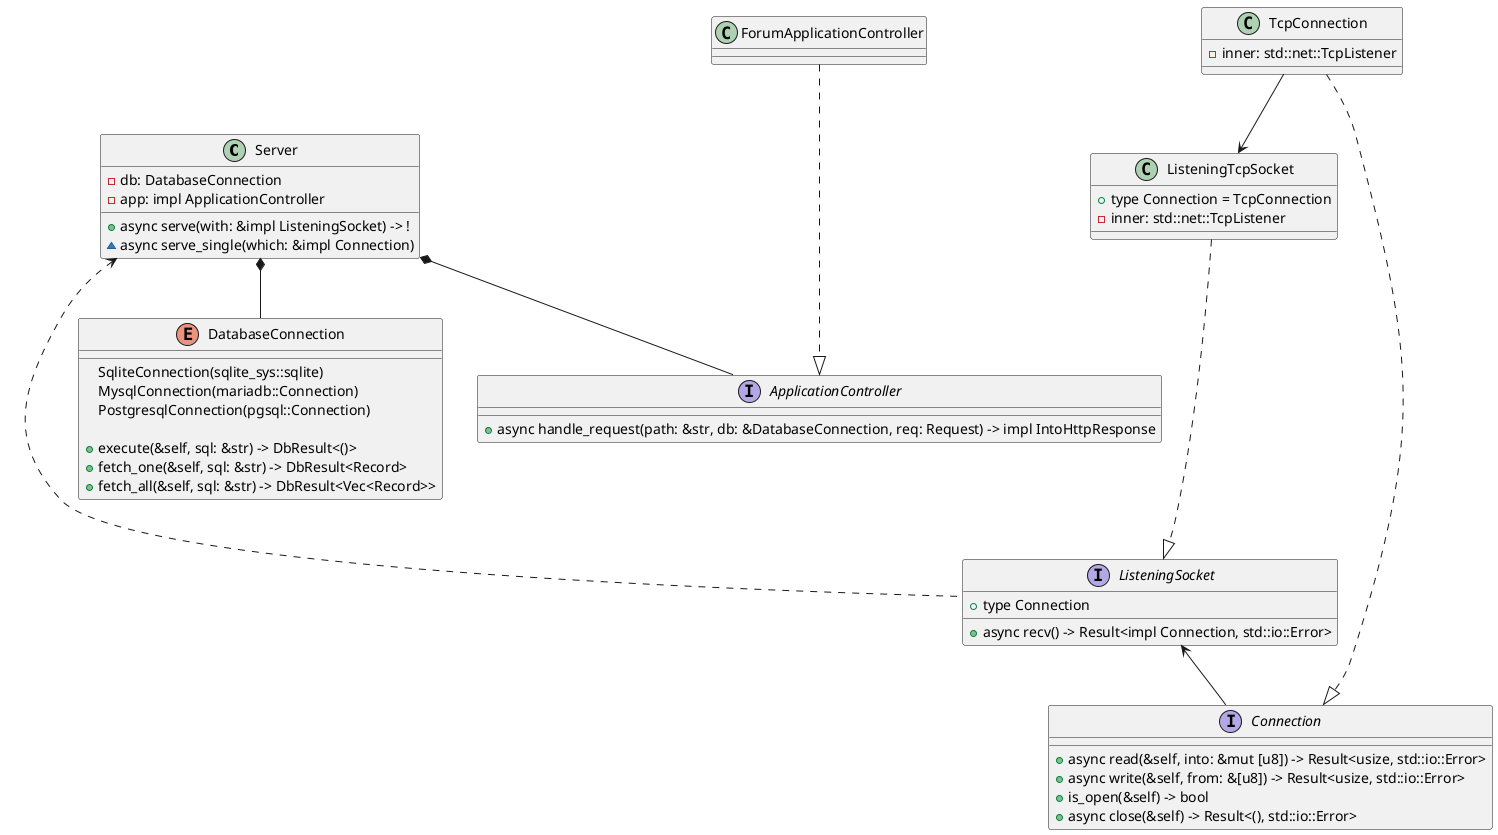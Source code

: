 @startuml AppServerClasses

class Server {
    - db: DatabaseConnection
    - app: impl ApplicationController

    + async serve(with: &impl ListeningSocket) -> !
    ~ async serve_single(which: &impl Connection) 
}

Server *-- DatabaseConnection
Server <-.- ListeningSocket
Server *-- ApplicationController


enum DatabaseConnection {
    SqliteConnection(sqlite_sys::sqlite)
    MysqlConnection(mariadb::Connection)
    PostgresqlConnection(pgsql::Connection)

    + execute(&self, sql: &str) -> DbResult<()>
    + fetch_one(&self, sql: &str) -> DbResult<Record>
    + fetch_all(&self, sql: &str) -> DbResult<Vec<Record>>
}

interface ListeningSocket {
    + type Connection
    + async recv() -> Result<impl Connection, std::io::Error>
}

ListeningSocket <-- Connection

class ListeningTcpSocket {
    + type Connection = TcpConnection
    - inner: std::net::TcpListener
}

ListeningTcpSocket -.-|> ListeningSocket


interface Connection {
    + async read(&self, into: &mut [u8]) -> Result<usize, std::io::Error>
    + async write(&self, from: &[u8]) -> Result<usize, std::io::Error>
    + is_open(&self) -> bool
    + async close(&self) -> Result<(), std::io::Error>
}

class TcpConnection {
    - inner: std::net::TcpListener
}

TcpConnection -.-|> Connection
TcpConnection --> ListeningTcpSocket


interface ApplicationController {
    + async handle_request(path: &str, db: &DatabaseConnection, req: Request) -> impl IntoHttpResponse
}

class ForumApplicationController {

}

ForumApplicationController -.-|> ApplicationController


@enduml